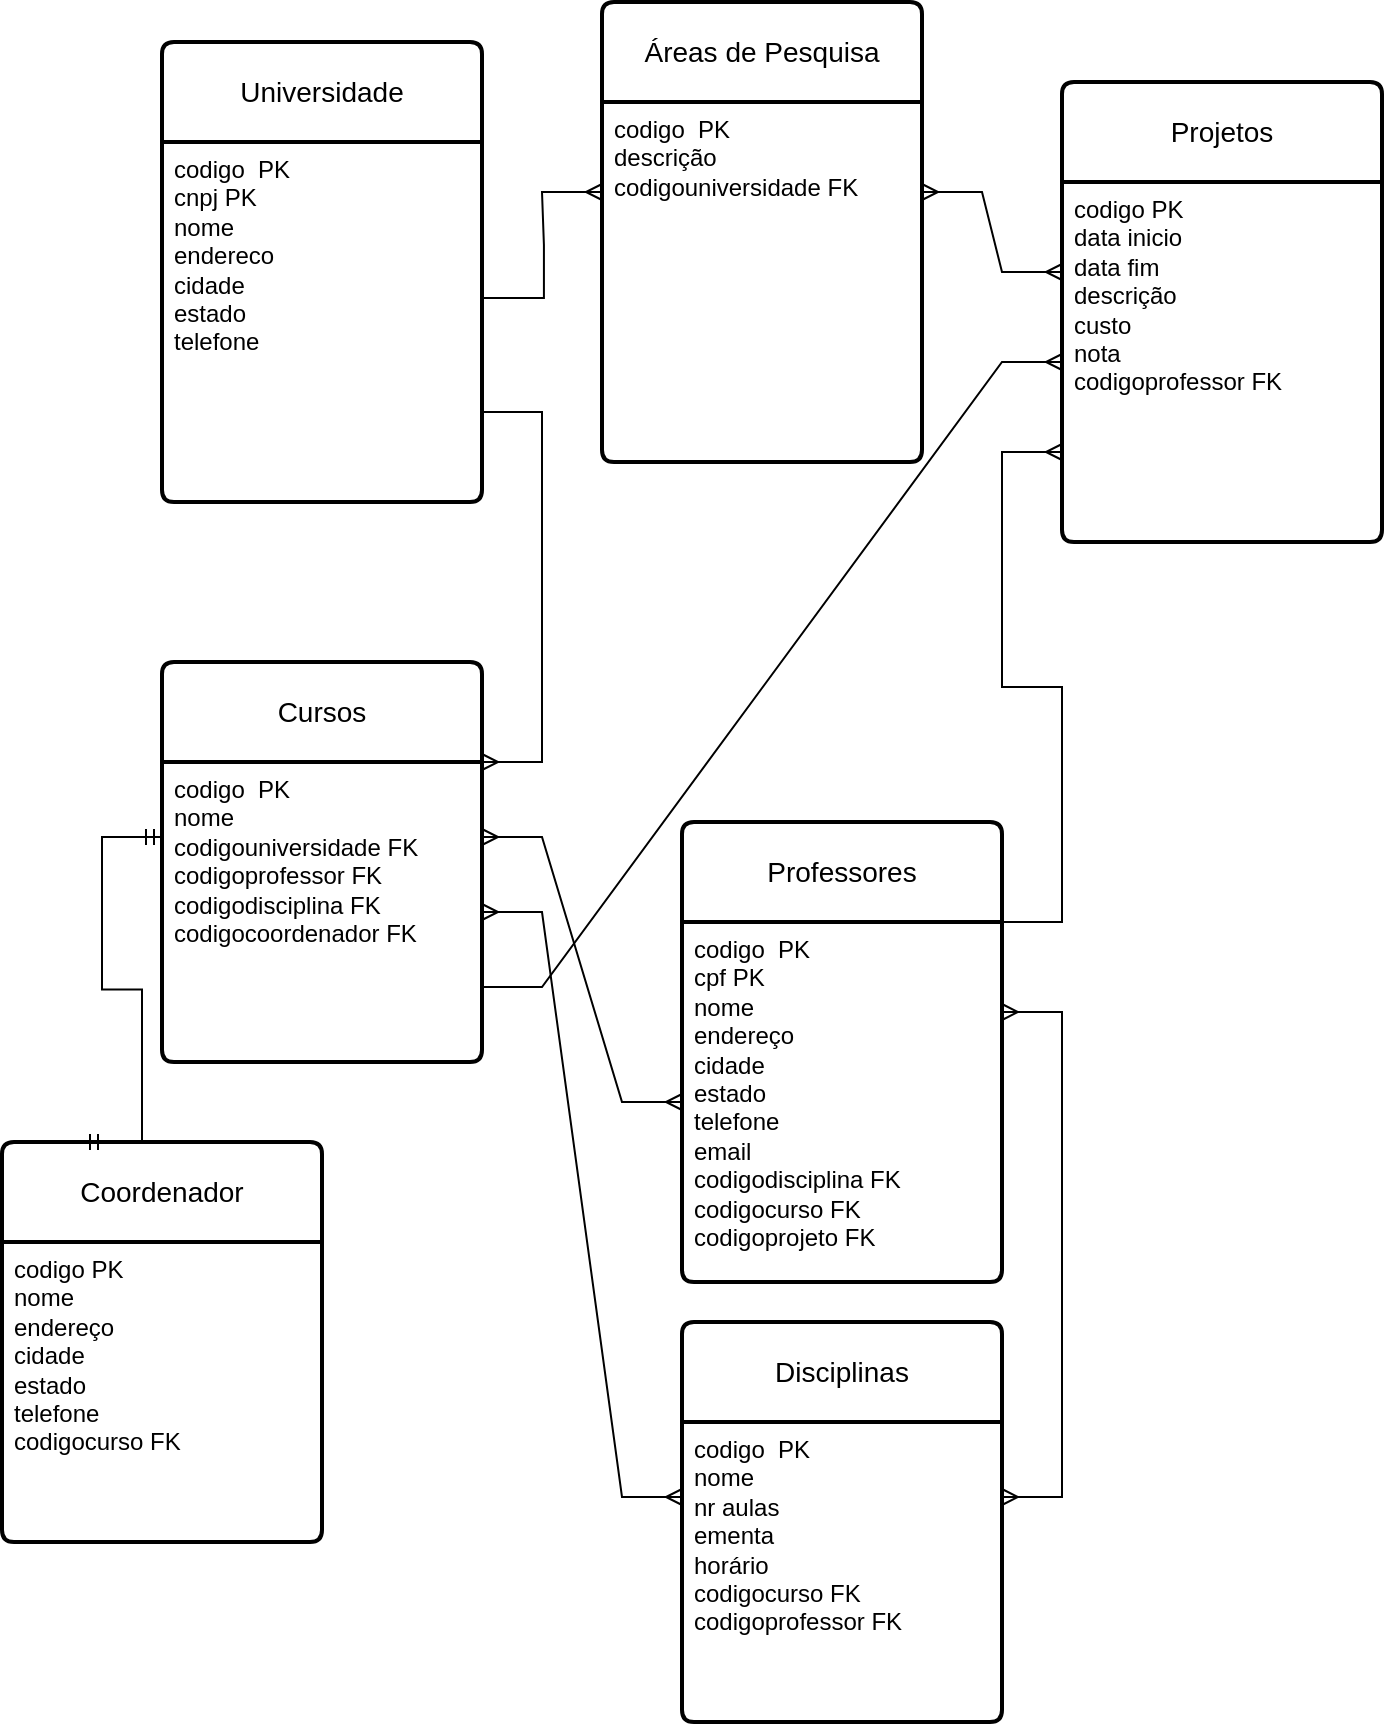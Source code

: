 <mxfile version="24.4.14" type="device">
  <diagram name="Página-1" id="8DfP0YxEmhNhLQUD0GRi">
    <mxGraphModel dx="1707" dy="468" grid="1" gridSize="10" guides="1" tooltips="1" connect="1" arrows="1" fold="1" page="1" pageScale="1" pageWidth="827" pageHeight="1169" math="0" shadow="0">
      <root>
        <mxCell id="0" />
        <mxCell id="1" parent="0" />
        <mxCell id="E0lvzS-pT8e3lpkOTQFv-1" value="Universidade" style="swimlane;childLayout=stackLayout;horizontal=1;startSize=50;horizontalStack=0;rounded=1;fontSize=14;fontStyle=0;strokeWidth=2;resizeParent=0;resizeLast=1;shadow=0;dashed=0;align=center;arcSize=4;whiteSpace=wrap;html=1;" parent="1" vertex="1">
          <mxGeometry x="80" y="30" width="160" height="230" as="geometry" />
        </mxCell>
        <mxCell id="E0lvzS-pT8e3lpkOTQFv-2" value="codigo&amp;nbsp; PK&lt;div&gt;cnpj PK&lt;br&gt;&lt;div&gt;nome&lt;/div&gt;&lt;div&gt;endereco&lt;/div&gt;&lt;div&gt;cidade&lt;/div&gt;&lt;div&gt;estado&lt;/div&gt;&lt;div&gt;telefone&lt;/div&gt;&lt;/div&gt;" style="align=left;strokeColor=none;fillColor=none;spacingLeft=4;fontSize=12;verticalAlign=top;resizable=0;rotatable=0;part=1;html=1;" parent="E0lvzS-pT8e3lpkOTQFv-1" vertex="1">
          <mxGeometry y="50" width="160" height="180" as="geometry" />
        </mxCell>
        <mxCell id="E0lvzS-pT8e3lpkOTQFv-3" value="Áreas de Pesquisa" style="swimlane;childLayout=stackLayout;horizontal=1;startSize=50;horizontalStack=0;rounded=1;fontSize=14;fontStyle=0;strokeWidth=2;resizeParent=0;resizeLast=1;shadow=0;dashed=0;align=center;arcSize=4;whiteSpace=wrap;html=1;" parent="1" vertex="1">
          <mxGeometry x="300" y="10" width="160" height="230" as="geometry" />
        </mxCell>
        <mxCell id="E0lvzS-pT8e3lpkOTQFv-4" value="codigo&amp;nbsp; PK&lt;div&gt;descrição&lt;/div&gt;&lt;div&gt;codigouniversidade FK&lt;/div&gt;" style="align=left;strokeColor=none;fillColor=none;spacingLeft=4;fontSize=12;verticalAlign=top;resizable=0;rotatable=0;part=1;html=1;" parent="E0lvzS-pT8e3lpkOTQFv-3" vertex="1">
          <mxGeometry y="50" width="160" height="180" as="geometry" />
        </mxCell>
        <mxCell id="E0lvzS-pT8e3lpkOTQFv-5" value="Professores" style="swimlane;childLayout=stackLayout;horizontal=1;startSize=50;horizontalStack=0;rounded=1;fontSize=14;fontStyle=0;strokeWidth=2;resizeParent=0;resizeLast=1;shadow=0;dashed=0;align=center;arcSize=4;whiteSpace=wrap;html=1;" parent="1" vertex="1">
          <mxGeometry x="340" y="420" width="160" height="230" as="geometry" />
        </mxCell>
        <mxCell id="E0lvzS-pT8e3lpkOTQFv-6" value="codigo&amp;nbsp; PK&lt;div&gt;cpf PK&lt;br&gt;&lt;div&gt;nome&lt;/div&gt;&lt;div&gt;endereço&lt;/div&gt;&lt;div&gt;cidade&lt;/div&gt;&lt;div&gt;estado&lt;/div&gt;&lt;div&gt;telefone&lt;/div&gt;&lt;div&gt;email&lt;/div&gt;&lt;/div&gt;&lt;div&gt;codigodisciplina FK&lt;/div&gt;&lt;div&gt;codigocurso FK&lt;/div&gt;&lt;div&gt;codigoprojeto FK&lt;/div&gt;" style="align=left;strokeColor=none;fillColor=none;spacingLeft=4;fontSize=12;verticalAlign=top;resizable=0;rotatable=0;part=1;html=1;" parent="E0lvzS-pT8e3lpkOTQFv-5" vertex="1">
          <mxGeometry y="50" width="160" height="180" as="geometry" />
        </mxCell>
        <mxCell id="E0lvzS-pT8e3lpkOTQFv-7" value="Cursos" style="swimlane;childLayout=stackLayout;horizontal=1;startSize=50;horizontalStack=0;rounded=1;fontSize=14;fontStyle=0;strokeWidth=2;resizeParent=0;resizeLast=1;shadow=0;dashed=0;align=center;arcSize=4;whiteSpace=wrap;html=1;" parent="1" vertex="1">
          <mxGeometry x="80" y="340" width="160" height="200" as="geometry" />
        </mxCell>
        <mxCell id="E0lvzS-pT8e3lpkOTQFv-8" value="codigo&amp;nbsp; PK&lt;div&gt;nome&lt;/div&gt;&lt;div&gt;codigouniversidade FK&lt;/div&gt;&lt;div&gt;codigoprofessor FK&lt;/div&gt;&lt;div&gt;codigodisciplina FK&lt;/div&gt;&lt;div&gt;codigocoordenador FK&lt;/div&gt;" style="align=left;strokeColor=none;fillColor=none;spacingLeft=4;fontSize=12;verticalAlign=top;resizable=0;rotatable=0;part=1;html=1;" parent="E0lvzS-pT8e3lpkOTQFv-7" vertex="1">
          <mxGeometry y="50" width="160" height="150" as="geometry" />
        </mxCell>
        <mxCell id="E0lvzS-pT8e3lpkOTQFv-9" value="Disciplinas" style="swimlane;childLayout=stackLayout;horizontal=1;startSize=50;horizontalStack=0;rounded=1;fontSize=14;fontStyle=0;strokeWidth=2;resizeParent=0;resizeLast=1;shadow=0;dashed=0;align=center;arcSize=4;whiteSpace=wrap;html=1;" parent="1" vertex="1">
          <mxGeometry x="340" y="670" width="160" height="200" as="geometry" />
        </mxCell>
        <mxCell id="E0lvzS-pT8e3lpkOTQFv-10" value="codigo&amp;nbsp; PK&lt;div&gt;nome&amp;nbsp;&lt;/div&gt;&lt;div&gt;nr aulas&lt;/div&gt;&lt;div&gt;ementa&lt;/div&gt;&lt;div&gt;horário&lt;/div&gt;&lt;div&gt;codigocurso FK&lt;/div&gt;&lt;div&gt;codigoprofessor FK&lt;/div&gt;" style="align=left;strokeColor=none;fillColor=none;spacingLeft=4;fontSize=12;verticalAlign=top;resizable=0;rotatable=0;part=1;html=1;" parent="E0lvzS-pT8e3lpkOTQFv-9" vertex="1">
          <mxGeometry y="50" width="160" height="150" as="geometry" />
        </mxCell>
        <mxCell id="E0lvzS-pT8e3lpkOTQFv-11" value="" style="edgeStyle=entityRelationEdgeStyle;fontSize=12;html=1;endArrow=ERmany;rounded=0;exitX=1.006;exitY=0.433;exitDx=0;exitDy=0;exitPerimeter=0;entryX=0;entryY=0.25;entryDx=0;entryDy=0;" parent="1" source="E0lvzS-pT8e3lpkOTQFv-2" target="E0lvzS-pT8e3lpkOTQFv-4" edge="1">
          <mxGeometry width="100" height="100" relative="1" as="geometry">
            <mxPoint x="430" y="340" as="sourcePoint" />
            <mxPoint x="530" y="240" as="targetPoint" />
          </mxGeometry>
        </mxCell>
        <mxCell id="E0lvzS-pT8e3lpkOTQFv-19" value="" style="edgeStyle=entityRelationEdgeStyle;fontSize=12;html=1;endArrow=ERmany;rounded=0;exitX=1;exitY=0.75;exitDx=0;exitDy=0;entryX=1;entryY=0.25;entryDx=0;entryDy=0;" parent="1" source="E0lvzS-pT8e3lpkOTQFv-2" target="E0lvzS-pT8e3lpkOTQFv-7" edge="1">
          <mxGeometry width="100" height="100" relative="1" as="geometry">
            <mxPoint x="200" y="310" as="sourcePoint" />
            <mxPoint x="300" y="210" as="targetPoint" />
          </mxGeometry>
        </mxCell>
        <mxCell id="E0lvzS-pT8e3lpkOTQFv-23" value="" style="edgeStyle=entityRelationEdgeStyle;fontSize=12;html=1;endArrow=ERmany;startArrow=ERmany;rounded=0;entryX=1;entryY=0.25;entryDx=0;entryDy=0;exitX=1;exitY=0.25;exitDx=0;exitDy=0;" parent="1" source="E0lvzS-pT8e3lpkOTQFv-6" target="E0lvzS-pT8e3lpkOTQFv-10" edge="1">
          <mxGeometry width="100" height="100" relative="1" as="geometry">
            <mxPoint x="370" y="440" as="sourcePoint" />
            <mxPoint x="470" y="340" as="targetPoint" />
          </mxGeometry>
        </mxCell>
        <mxCell id="E0lvzS-pT8e3lpkOTQFv-24" value="" style="edgeStyle=entityRelationEdgeStyle;fontSize=12;html=1;endArrow=ERmany;startArrow=ERmany;rounded=0;exitX=1;exitY=0.25;exitDx=0;exitDy=0;entryX=0;entryY=0.5;entryDx=0;entryDy=0;" parent="1" source="E0lvzS-pT8e3lpkOTQFv-8" target="E0lvzS-pT8e3lpkOTQFv-6" edge="1">
          <mxGeometry width="100" height="100" relative="1" as="geometry">
            <mxPoint x="180" y="585" as="sourcePoint" />
            <mxPoint x="280" y="485" as="targetPoint" />
          </mxGeometry>
        </mxCell>
        <mxCell id="E0lvzS-pT8e3lpkOTQFv-25" value="" style="edgeStyle=entityRelationEdgeStyle;fontSize=12;html=1;endArrow=ERmany;startArrow=ERmany;rounded=0;exitX=1;exitY=0.5;exitDx=0;exitDy=0;entryX=0;entryY=0.25;entryDx=0;entryDy=0;" parent="1" source="E0lvzS-pT8e3lpkOTQFv-8" target="E0lvzS-pT8e3lpkOTQFv-10" edge="1">
          <mxGeometry width="100" height="100" relative="1" as="geometry">
            <mxPoint x="270" y="530" as="sourcePoint" />
            <mxPoint x="370" y="430" as="targetPoint" />
          </mxGeometry>
        </mxCell>
        <mxCell id="E0lvzS-pT8e3lpkOTQFv-26" value="Coordenador" style="swimlane;childLayout=stackLayout;horizontal=1;startSize=50;horizontalStack=0;rounded=1;fontSize=14;fontStyle=0;strokeWidth=2;resizeParent=0;resizeLast=1;shadow=0;dashed=0;align=center;arcSize=4;whiteSpace=wrap;html=1;" parent="1" vertex="1">
          <mxGeometry y="580" width="160" height="200" as="geometry" />
        </mxCell>
        <mxCell id="E0lvzS-pT8e3lpkOTQFv-27" value="&lt;div&gt;codigo PK&lt;/div&gt;nome&lt;div&gt;endereço&lt;/div&gt;&lt;div&gt;cidade&lt;/div&gt;&lt;div&gt;estado&lt;/div&gt;&lt;div&gt;telefone&lt;/div&gt;&lt;div&gt;codigocurso FK&lt;/div&gt;" style="align=left;strokeColor=none;fillColor=none;spacingLeft=4;fontSize=12;verticalAlign=top;resizable=0;rotatable=0;part=1;html=1;" parent="E0lvzS-pT8e3lpkOTQFv-26" vertex="1">
          <mxGeometry y="50" width="160" height="150" as="geometry" />
        </mxCell>
        <mxCell id="E0lvzS-pT8e3lpkOTQFv-30" value="Projetos" style="swimlane;childLayout=stackLayout;horizontal=1;startSize=50;horizontalStack=0;rounded=1;fontSize=14;fontStyle=0;strokeWidth=2;resizeParent=0;resizeLast=1;shadow=0;dashed=0;align=center;arcSize=4;whiteSpace=wrap;html=1;" parent="1" vertex="1">
          <mxGeometry x="530" y="50" width="160" height="230" as="geometry" />
        </mxCell>
        <mxCell id="E0lvzS-pT8e3lpkOTQFv-31" value="codigo PK&lt;div&gt;data inicio&lt;/div&gt;&lt;div&gt;data fim&lt;/div&gt;&lt;div&gt;descrição&lt;/div&gt;&lt;div&gt;custo&lt;/div&gt;&lt;div&gt;nota&lt;/div&gt;&lt;div&gt;codigoprofessor FK&lt;/div&gt;" style="align=left;strokeColor=none;fillColor=none;spacingLeft=4;fontSize=12;verticalAlign=top;resizable=0;rotatable=0;part=1;html=1;" parent="E0lvzS-pT8e3lpkOTQFv-30" vertex="1">
          <mxGeometry y="50" width="160" height="180" as="geometry" />
        </mxCell>
        <mxCell id="E0lvzS-pT8e3lpkOTQFv-32" value="" style="edgeStyle=entityRelationEdgeStyle;fontSize=12;html=1;endArrow=ERmandOne;startArrow=ERmandOne;rounded=0;exitX=0.25;exitY=0;exitDx=0;exitDy=0;entryX=0;entryY=0.25;entryDx=0;entryDy=0;" parent="1" source="E0lvzS-pT8e3lpkOTQFv-26" target="E0lvzS-pT8e3lpkOTQFv-8" edge="1">
          <mxGeometry width="100" height="100" relative="1" as="geometry">
            <mxPoint x="370" y="440" as="sourcePoint" />
            <mxPoint x="470" y="340" as="targetPoint" />
          </mxGeometry>
        </mxCell>
        <mxCell id="E0lvzS-pT8e3lpkOTQFv-33" value="" style="edgeStyle=entityRelationEdgeStyle;fontSize=12;html=1;endArrow=ERmany;startArrow=ERmany;rounded=0;entryX=0;entryY=0.25;entryDx=0;entryDy=0;exitX=1;exitY=0.25;exitDx=0;exitDy=0;" parent="1" source="E0lvzS-pT8e3lpkOTQFv-4" target="E0lvzS-pT8e3lpkOTQFv-31" edge="1">
          <mxGeometry width="100" height="100" relative="1" as="geometry">
            <mxPoint x="370" y="240" as="sourcePoint" />
            <mxPoint x="470" y="140" as="targetPoint" />
          </mxGeometry>
        </mxCell>
        <mxCell id="E0lvzS-pT8e3lpkOTQFv-34" value="" style="edgeStyle=entityRelationEdgeStyle;fontSize=12;html=1;endArrow=ERmany;rounded=0;entryX=0;entryY=0.75;entryDx=0;entryDy=0;exitX=1;exitY=0;exitDx=0;exitDy=0;" parent="1" source="E0lvzS-pT8e3lpkOTQFv-6" target="E0lvzS-pT8e3lpkOTQFv-31" edge="1">
          <mxGeometry width="100" height="100" relative="1" as="geometry">
            <mxPoint x="540" y="455" as="sourcePoint" />
            <mxPoint x="620" y="280" as="targetPoint" />
          </mxGeometry>
        </mxCell>
        <mxCell id="E0lvzS-pT8e3lpkOTQFv-35" value="" style="edgeStyle=entityRelationEdgeStyle;fontSize=12;html=1;endArrow=ERmany;rounded=0;exitX=1;exitY=0.75;exitDx=0;exitDy=0;entryX=0;entryY=0.5;entryDx=0;entryDy=0;" parent="1" source="E0lvzS-pT8e3lpkOTQFv-8" target="E0lvzS-pT8e3lpkOTQFv-31" edge="1">
          <mxGeometry width="100" height="100" relative="1" as="geometry">
            <mxPoint x="330" y="480" as="sourcePoint" />
            <mxPoint x="310" y="342" as="targetPoint" />
            <Array as="points">
              <mxPoint x="340" y="290" />
              <mxPoint x="320" y="280" />
              <mxPoint x="320" y="290" />
              <mxPoint x="330" y="260" />
              <mxPoint x="230" y="360" />
              <mxPoint x="310" y="300" />
            </Array>
          </mxGeometry>
        </mxCell>
      </root>
    </mxGraphModel>
  </diagram>
</mxfile>
